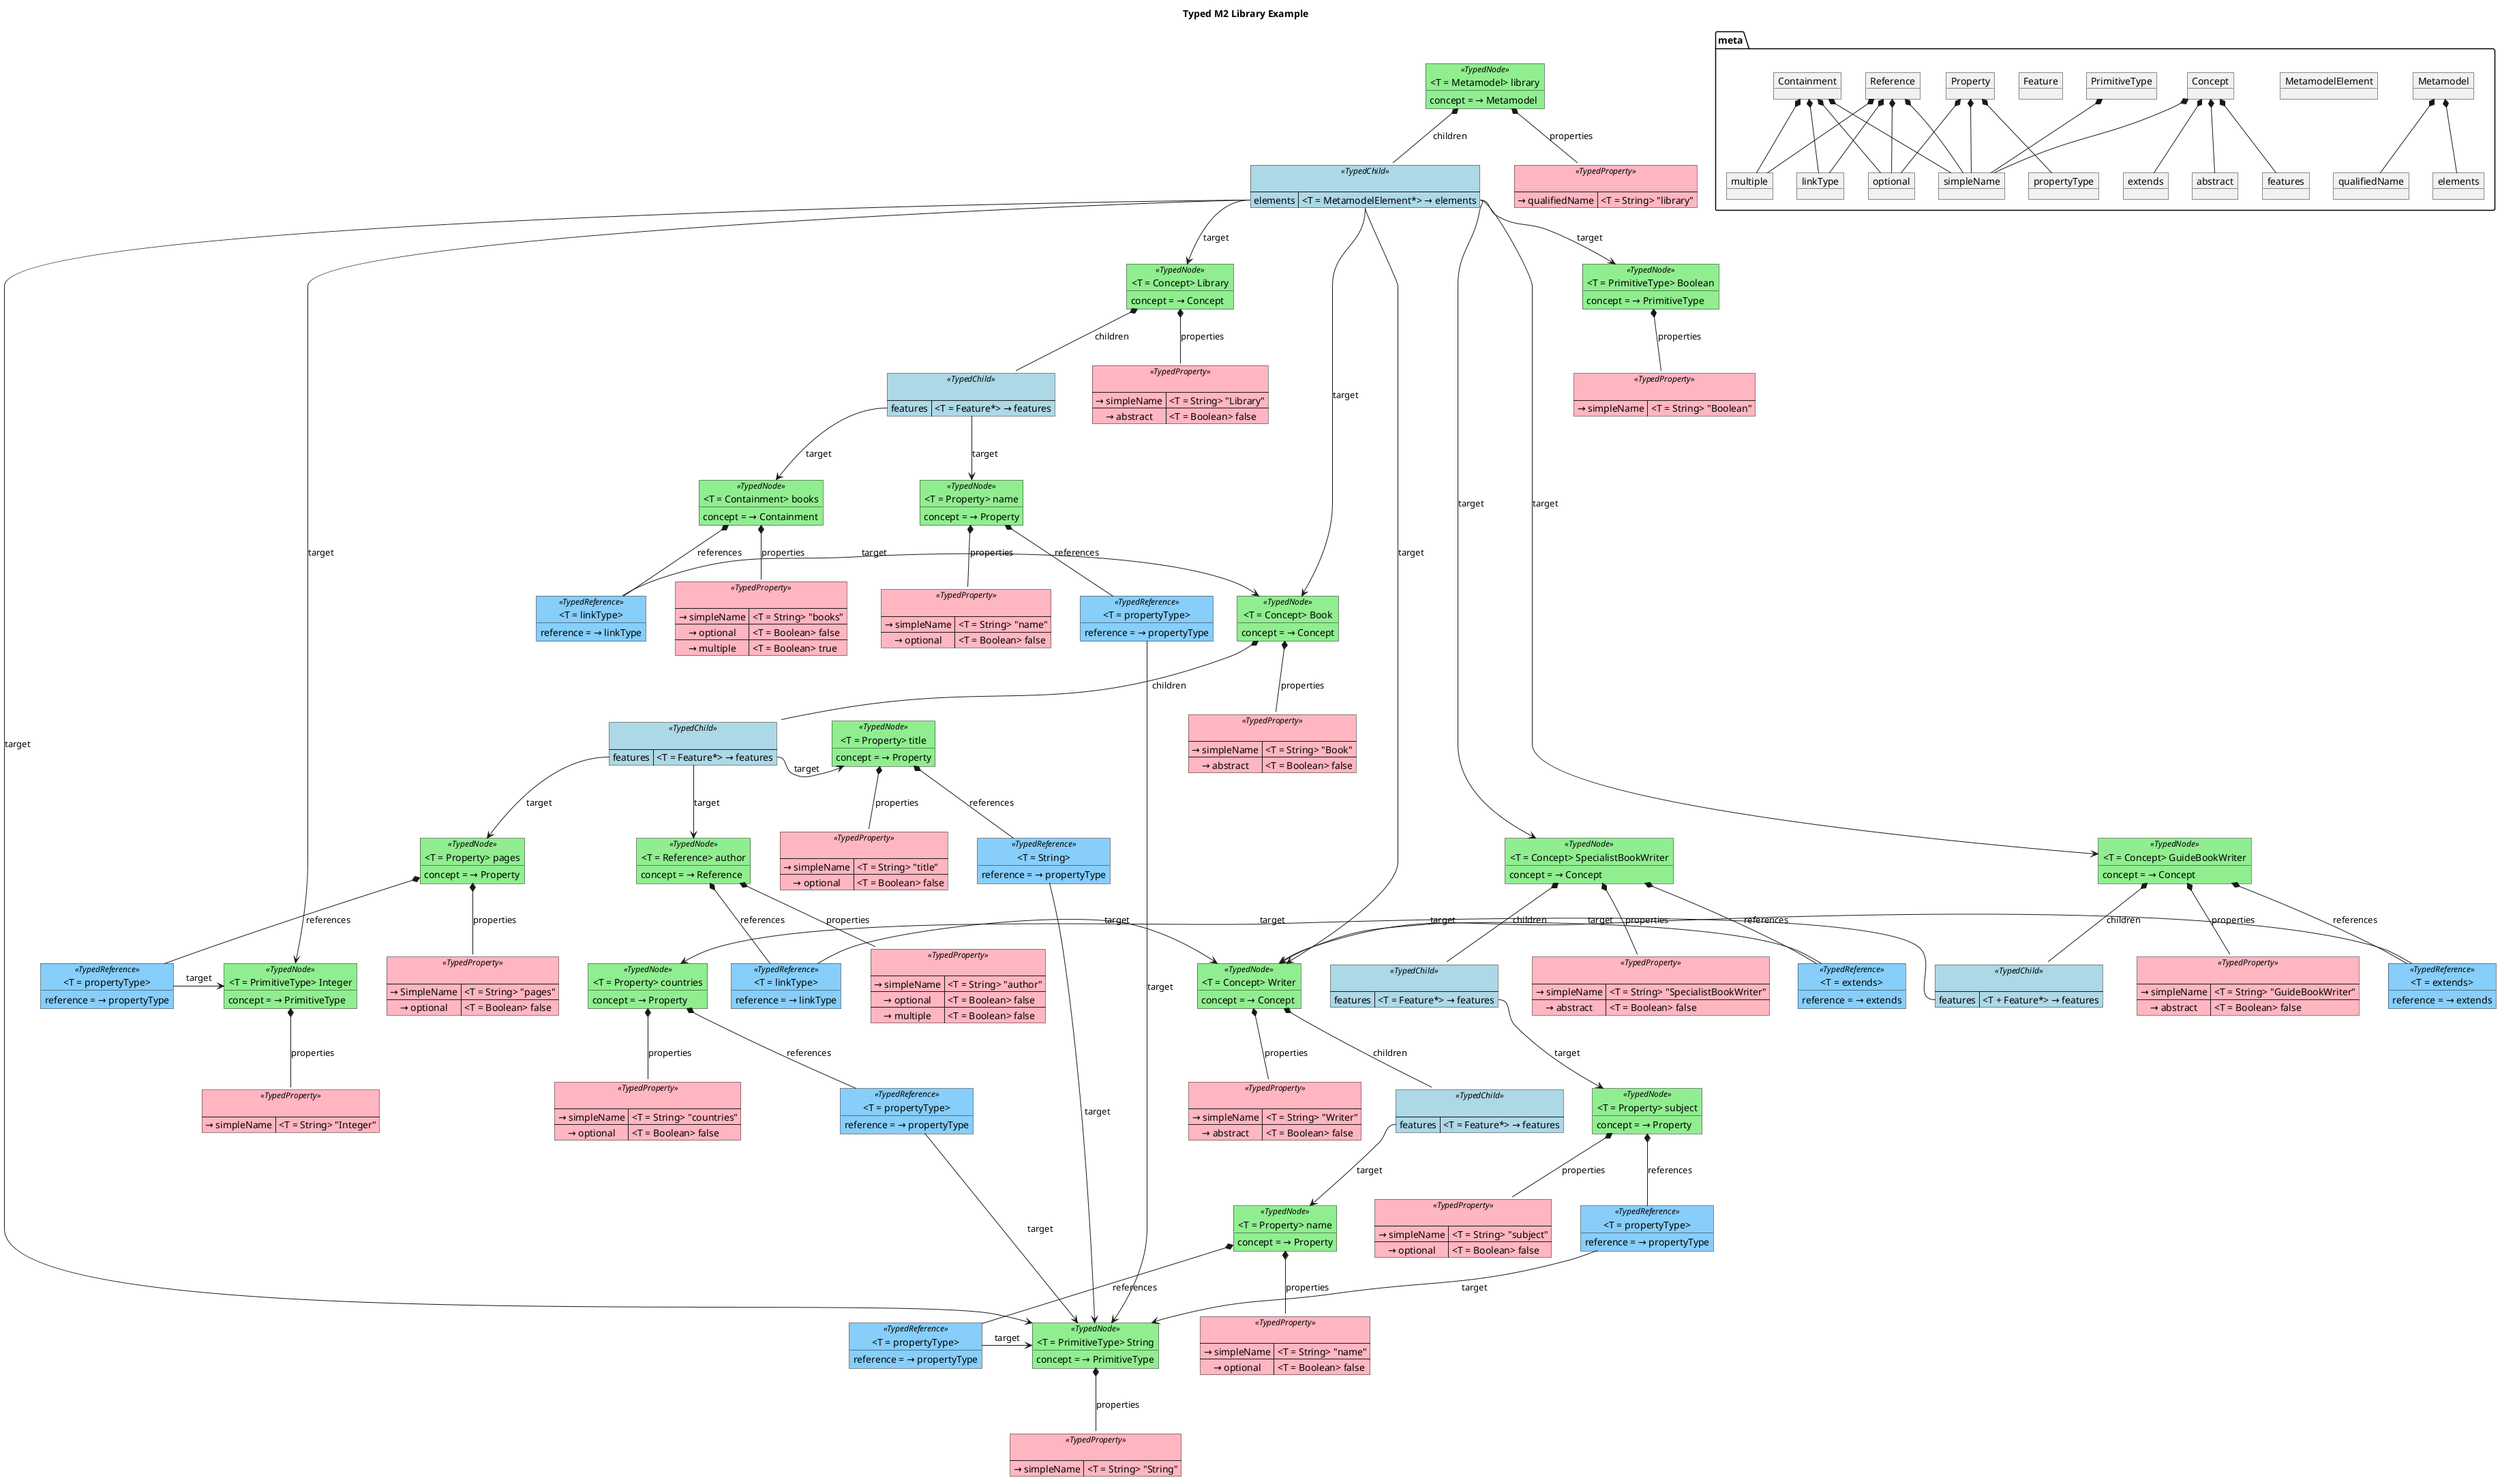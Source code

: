 @startuml
title Typed M2 Library Example

skinparam object {
    BackgroundColor<<TypedNode>> LightGreen
    BackgroundColor<<TypedReference>> LightSkyBlue
}
skinparam map {
    BackgroundColor<<TypedProperty>> LightPink
    BackgroundColor<<TypedChild>> LightBlue
}

package meta {
    object "Metamodel" as metamodel

    object "qualifiedName" as qualifiedName
    metamodel *-- qualifiedName

    object MetamodelElement

    object "elements" as elements
    metamodel *-- elements

    object "Concept" as concept

    object "simpleName" as simpleName
    concept *-- simpleName

    object "abstract" as abstract
    concept *-- abstract

    object "features" as features
    concept *-- features

    object "extends" as extends
    concept *-- extends

    object "PrimitiveType" as primitiveType
    primitiveType *-- simpleName

    object "Feature" as Feature

    object "Property" as property
    property *-- simpleName

    object "optional" as optional
    property *-- optional

    object "propertyType" as propertyType
    property *-- propertyType

    object "Reference" as reference
    reference *-- simpleName
    reference *-- optional

    object "multiple" as multiple
    reference *-- multiple

    object "linkType" as linkType
    reference *-- linkType

    object "Containment" as containment
    containment *-- simpleName
    containment *-- optional
    containment *-- multiple
    containment *-- linkType
}

' library (metamodel)

object "<T = Metamodel> library" as library<<TypedNode>> {
    concept = → Metamodel
}
'metamodel <- library #lightgray: concept


map " " as libraryQualifiedName<<TypedProperty>> {
    → qualifiedName => <T = String> "library"
}
library *-- libraryQualifiedName: properties
'qualifiedName <- libraryQualifiedName #lightgray: property

map " " as libraryChildren<<TypedChild>> {
    elements => <T = MetamodelElement*> → elements
}
library *-- libraryChildren: children
'elements <- libraryString #lightgray: containment

' String

object "<T = PrimitiveType> String" as String<<TypedNode>> {
    concept = → PrimitiveType
}
'primitiveType <- String #lightgray: concept

libraryChildren::elements --> String: target

map " " as StringName<<TypedProperty>> {
    → simpleName => <T = String> "String"
}
String *-- StringName: properties
'simpleName <- StringName #lightgray: property

' Boolean

object "<T = PrimitiveType> Boolean" as Boolean<<TypedNode>> {
    concept = → PrimitiveType
}
'primitiveType <- Boolean #lightgray: concept

libraryChildren::elements --> Boolean: target

map " " as BooleanName<<TypedProperty>> {
    → simpleName => <T = String> "Boolean"
}
Boolean *-- BooleanName: properties
'simpleName <- BooleanName #lightgray: property

' Integer

object "<T = PrimitiveType> Integer" as Integer<<TypedNode>> {
    concept = → PrimitiveType
}
'primitiveType <- Integer #lightgray: concept

libraryChildren::elements --> Integer: target

map " " as IntegerName<<TypedProperty>> {
    → simpleName => <T = String> "Integer"
}
Integer *-- IntegerName: properties
'simpleName <- IntegerName #lightgray: property

' Book

object "<T = Concept> Book" as Book<<TypedNode>> {
    concept = → Concept
}
'concept <- Book #lightgray: concept

libraryChildren::elements --> Book: target

map " " as bookName<<TypedProperty>> {
    → simpleName => <T = String> "Book"
    → abstract => <T = Boolean> false
}
Book *-- bookName: properties

' Book.title

object "<T = Property> title" as title<<TypedNode>> {
    concept = → Property
}
'property <- title #lightgray: concept

map " " as bookChildren<<TypedChild>> {
     features => <T = Feature*> → features
}
Book *-- bookChildren: children
bookChildren::features -> title: target

map " " as titleName<<TypedProperty>> {
    → simpleName => <T = String> "title"
    → optional => <T = Boolean> false
}
title *-- titleName: properties
'simpleName <- titleName #lightgray: property

object "<T = String>" as titleType<<TypedReference>> {
    reference = → propertyType
}
title *-- titleType: references
'propertyType <- titleType #lightgray: reference
titleType -> String: target

' Book.pages

object "<T = Property> pages" as pages<<TypedNode>> {
    concept = → Property
}
'property <- pages #lightgray: concept

bookChildren::features --> pages: target

map " " as pagesName<<TypedProperty>> {
    → SimpleName => <T = String> "pages"
    → optional => <T = Boolean> false
}
pages *-- pagesName: properties
'simpleName <- pagesName #lightgray: property

object "<T = propertyType>" as pagesType<<TypedReference>> {
    reference = → propertyType
}
pages *-- pagesType: references
'propertyType <- pagesType #lightgray: reference
pagesType -> Integer: target

' Book.author

object "<T = Reference> author" as author<<TypedNode>> {
    concept = → Reference
}
'reference <- author #lightgray: concept

bookChildren::features --> author: target

map " " as authorName<<TypedProperty>> {
    → simpleName => <T = String> "author"
    → optional => <T = Boolean> false
    → multiple => <T = Boolean> false
}
author *-- authorName: properties
'simpleName <- authorName #lightgray: property


object "<T = linkType>" as authorType<<TypedReference>> {
    reference = → linkType
}
author *-- authorType: references
'linkType <- authorType #lightgray: reference


' Library (node)

object "<T = Concept> Library" as Library<<TypedNode>> {
    concept = → Concept
}
'concept <- Library #lightgray: concept

libraryChildren::elements --> Library: target

map " " as libraryName<<TypedProperty>> {
    → simpleName => <T = String> "Library"
    → abstract => <T = Boolean> false

}
Library *-- libraryName: properties
'simpleName <- libraryName #lightgray: property

' Library.name

object "<T = Property> name" as libraryNameNode<<TypedNode>> {
    concept = → Property
}
'property <- libraryNameNode #lightgray: concept

map " " as LibraryNodeChildren<<TypedChild>> {
     features => <T = Feature*> → features
}
Library *-- LibraryNodeChildren: children
LibraryNodeChildren::features --> libraryNameNode: target

map " " as libraryNameName<<TypedProperty>> {
    → simpleName => <T = String> "name"
    → optional => <T = Boolean> false
}
libraryNameNode *-- libraryNameName: properties
'simpleName <- libraryNameName #lightgray: property

object "<T = propertyType>" as libraryNameNodeType<<TypedReference>> {
    reference = → propertyType
}
libraryNameNode *-- libraryNameNodeType: references
'propertyType <- libraryNameNodeType #lightgray: reference
libraryNameNodeType -> String: target

' Library.books

object "<T = Containment> books" as books<<TypedNode>> {
    concept = → Containment
}
'containment <- books #lightgray: concept

LibraryNodeChildren::features --> books: target


map " " as booksName<<TypedProperty>> {
    → simpleName => <T = String> "books"
    → optional => <T = Boolean> false
    → multiple => <T = Boolean> true
}
books *-- booksName: properties
'simpleName <- booksName #lightgray: property

object "<T = linkType>" as booksType<<TypedReference>> {
    reference = → linkType
}
books *-- booksType: references
'linkType <- booksType #lightgray: reference
booksType -> Book: target

' Writer

object "<T = Concept> Writer" as Writer<<TypedNode>> {
    concept = → Concept
}
'concept <- Writer #lightgray: concept


libraryChildren::elements --> Writer: target
authorType -> Writer: target

map " " as Writer_Name<<TypedProperty>> {
    → simpleName => <T = String> "Writer"
    → abstract => <T = Boolean> false
}
Writer *-- Writer_Name: properties
'simpleName <- Writer_Name #lightgray: property

' Writer.name

object "<T = Property> name" as writerName<<TypedNode>> {
    concept = → Property
}
'property <- writerName #lightgray: concept

map " " as WriterChildren<<TypedChild>> {
     features => <T = Feature*> → features
}
Writer *-- WriterChildren: children
WriterChildren::features --> writerName: target

map " " as writerNameName<<TypedProperty>> {
    → simpleName => <T = String> "name"
    → optional => <T = Boolean> false
}
writerName *-- writerNameName: properties
'simpleName <- writerNameName #lightgray: property

object "<T = propertyType>" as writerNameType<<TypedReference>> {
    reference = → propertyType
}
writerName *-- writerNameType: references
'propertyType <- writerNameType #lightgray: reference
writerNameType -> String: target

' GuideBookWriter

object "<T = Concept> GuideBookWriter" as GuideBookWriter<<TypedNode>> {
    concept = → Concept
}
'concept <- GuideBookWriter #lightgray: concept

libraryChildren::elements --> GuideBookWriter: target

map " " as GuideBookWriterName<<TypedProperty>> {
    → simpleName => <T = String> "GuideBookWriter"
    → abstract => <T = Boolean> false
}
GuideBookWriter *-- GuideBookWriterName: properties
'simpleName <- GuideBookWriterName #lightgray: property

object "<T = extends>" as GuideBookWriterExtends<<TypedReference>> {
    reference = → extends
}
GuideBookWriter *-- GuideBookWriterExtends: references
'extends <- GuideBookWriterExtends #lightgray: reference
GuideBookWriterExtends -> Writer: target

' GuideBookWriter.countries

object "<T = Property> countries" as countries<<TypedNode>> {
    concept = → Property
}
'simpleName <- countries #lightgray: property

map " " as GuideBookWriterChildren<<TypedChild>> {
     features => <T + Feature*> → features
}
GuideBookWriter *-- GuideBookWriterChildren: children
GuideBookWriterChildren::features -> countries: target

map " " as countriesName<<TypedProperty>> {
    → simpleName => <T = String> "countries"
    → optional => <T = Boolean> false
}
countries *-- countriesName: properties
'simpleName <- countriesName #lightgray: property

object "<T = propertyType>" as countriesType<<TypedReference>> {
    reference = → propertyType
}
countries *-- countriesType: references
'propertyType <- countriesType #lightgray: reference
countriesType -> String: target

' SpecialistBookWriter

object "<T = Concept> SpecialistBookWriter" as SpecialistBookWriter<<TypedNode>> {
    concept = → Concept
}
'concept <- SpecialistBookWriter #lightgray: concept

libraryChildren::elements --> SpecialistBookWriter: target

map " " as SpecialistBookWriterName<<TypedProperty>> {
    → simpleName => <T = String> "SpecialistBookWriter"
    → abstract => <T = Boolean> false
}
SpecialistBookWriter *-- SpecialistBookWriterName: properties
'simpleName <- SpecialistBookWriterName #lightgray: property

object "<T = extends>" as SpecialistBookWriterExtends<<TypedReference>> {
    reference = → extends
}
SpecialistBookWriter *-- SpecialistBookWriterExtends: references
'extends <- SpecialistBookWriterExtends #lightgray: reference
SpecialistBookWriterExtends -> Writer: target

' SpecialistBookWriter.subject

object "<T = Property> subject" as subject<<TypedNode>> {
    concept = → Property
}
'simpleName <- subject #lightgray: property

map " " as SpecialistBookWriterChildren<<TypedChild>> {
     features => <T = Feature*> → features
}
SpecialistBookWriter *-- SpecialistBookWriterChildren: children
SpecialistBookWriterChildren::features --> subject: target

map " " as subjectName<<TypedProperty>> {
    → simpleName => <T = String> "subject"
    → optional => <T = Boolean> false
}
subject *-- subjectName: properties
'simpleName <- subjectName #lightgray: property

object "<T = propertyType>" as subjectType<<TypedReference>> {
    reference = → propertyType
}
subject *-- subjectType: references
'propertyType <- subjectType #lightgray: reference
subjectType -> String: target

@enduml
